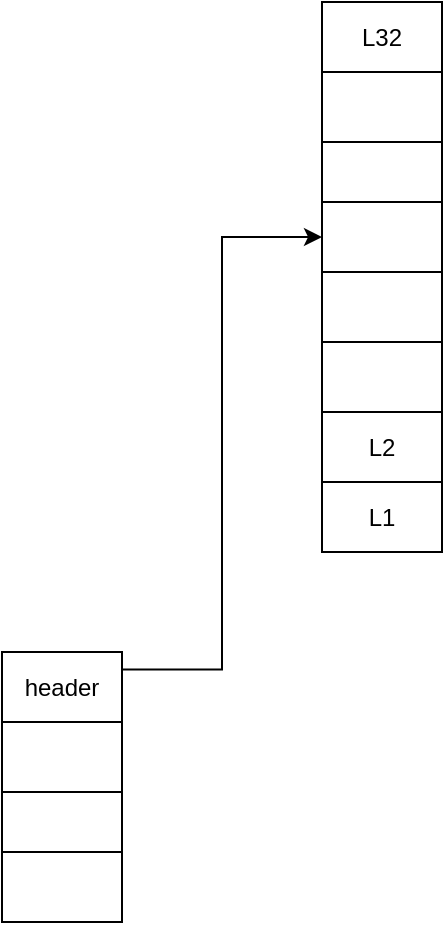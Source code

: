 <mxfile version="20.2.6" type="github">
  <diagram id="_LBW4SX0zCzGfV_m8QG4" name="第 1 页">
    <mxGraphModel dx="1448" dy="1259" grid="1" gridSize="10" guides="1" tooltips="1" connect="1" arrows="1" fold="1" page="1" pageScale="1" pageWidth="827" pageHeight="1169" math="0" shadow="0">
      <root>
        <mxCell id="0" />
        <mxCell id="1" parent="0" />
        <mxCell id="Vk17Rl6LJTauYdbx-DQ4-34" style="edgeStyle=orthogonalEdgeStyle;rounded=0;orthogonalLoop=1;jettySize=auto;html=1;exitX=1;exitY=0.25;exitDx=0;exitDy=0;entryX=0;entryY=0.5;entryDx=0;entryDy=0;" edge="1" parent="1" source="Vk17Rl6LJTauYdbx-DQ4-16" target="Vk17Rl6LJTauYdbx-DQ4-28">
          <mxGeometry relative="1" as="geometry" />
        </mxCell>
        <mxCell id="Vk17Rl6LJTauYdbx-DQ4-16" value="header" style="rounded=0;whiteSpace=wrap;html=1;" vertex="1" parent="1">
          <mxGeometry x="50" y="485" width="60" height="35" as="geometry" />
        </mxCell>
        <mxCell id="Vk17Rl6LJTauYdbx-DQ4-21" value="" style="rounded=0;whiteSpace=wrap;html=1;" vertex="1" parent="1">
          <mxGeometry x="50" y="520" width="60" height="35" as="geometry" />
        </mxCell>
        <mxCell id="Vk17Rl6LJTauYdbx-DQ4-22" value="" style="rounded=0;whiteSpace=wrap;html=1;" vertex="1" parent="1">
          <mxGeometry x="50" y="555" width="60" height="35" as="geometry" />
        </mxCell>
        <mxCell id="Vk17Rl6LJTauYdbx-DQ4-23" value="" style="rounded=0;whiteSpace=wrap;html=1;" vertex="1" parent="1">
          <mxGeometry x="50" y="585" width="60" height="35" as="geometry" />
        </mxCell>
        <mxCell id="Vk17Rl6LJTauYdbx-DQ4-25" value="L32" style="rounded=0;whiteSpace=wrap;html=1;" vertex="1" parent="1">
          <mxGeometry x="210" y="160" width="60" height="35" as="geometry" />
        </mxCell>
        <mxCell id="Vk17Rl6LJTauYdbx-DQ4-26" value="" style="rounded=0;whiteSpace=wrap;html=1;" vertex="1" parent="1">
          <mxGeometry x="210" y="195" width="60" height="35" as="geometry" />
        </mxCell>
        <mxCell id="Vk17Rl6LJTauYdbx-DQ4-27" value="" style="rounded=0;whiteSpace=wrap;html=1;" vertex="1" parent="1">
          <mxGeometry x="210" y="230" width="60" height="35" as="geometry" />
        </mxCell>
        <mxCell id="Vk17Rl6LJTauYdbx-DQ4-28" value="" style="rounded=0;whiteSpace=wrap;html=1;" vertex="1" parent="1">
          <mxGeometry x="210" y="260" width="60" height="35" as="geometry" />
        </mxCell>
        <mxCell id="Vk17Rl6LJTauYdbx-DQ4-29" value="" style="rounded=0;whiteSpace=wrap;html=1;" vertex="1" parent="1">
          <mxGeometry x="210" y="295" width="60" height="35" as="geometry" />
        </mxCell>
        <mxCell id="Vk17Rl6LJTauYdbx-DQ4-30" value="" style="rounded=0;whiteSpace=wrap;html=1;" vertex="1" parent="1">
          <mxGeometry x="210" y="330" width="60" height="35" as="geometry" />
        </mxCell>
        <mxCell id="Vk17Rl6LJTauYdbx-DQ4-31" value="L2" style="rounded=0;whiteSpace=wrap;html=1;" vertex="1" parent="1">
          <mxGeometry x="210" y="365" width="60" height="35" as="geometry" />
        </mxCell>
        <mxCell id="Vk17Rl6LJTauYdbx-DQ4-32" value="L1" style="rounded=0;whiteSpace=wrap;html=1;" vertex="1" parent="1">
          <mxGeometry x="210" y="400" width="60" height="35" as="geometry" />
        </mxCell>
      </root>
    </mxGraphModel>
  </diagram>
</mxfile>
